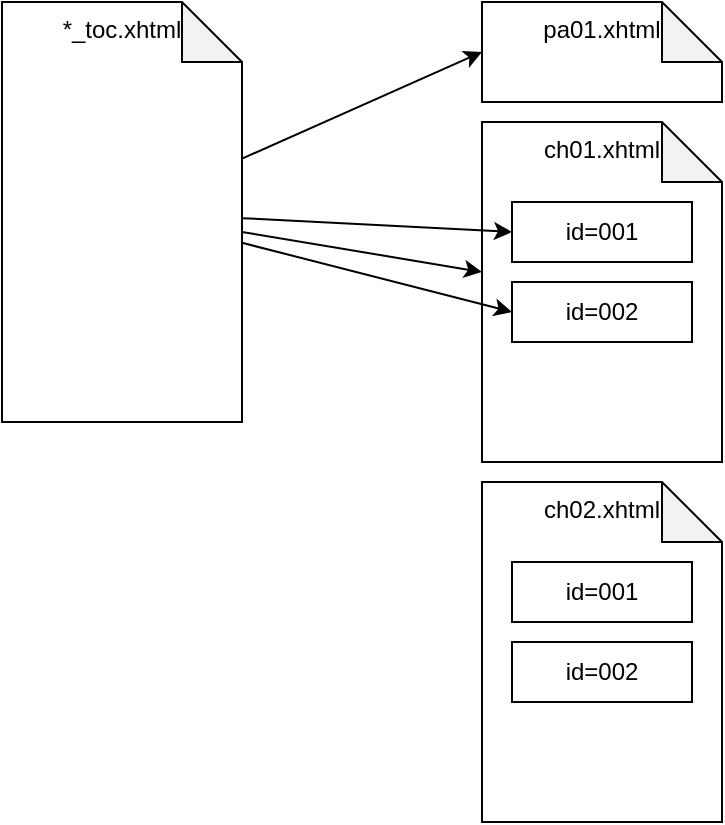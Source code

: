<mxfile>
    <diagram id="6p7jGDD_clOlefhtBcm2" name="ページ1">
        <mxGraphModel dx="642" dy="563" grid="1" gridSize="10" guides="1" tooltips="1" connect="1" arrows="1" fold="1" page="1" pageScale="1" pageWidth="827" pageHeight="1169" math="0" shadow="0">
            <root>
                <mxCell id="0"/>
                <mxCell id="1" parent="0"/>
                <mxCell id="2" value="ch01.xhtml" style="shape=note;whiteSpace=wrap;html=1;backgroundOutline=1;darkOpacity=0.05;verticalAlign=top;" vertex="1" parent="1">
                    <mxGeometry x="300" y="180" width="120" height="170" as="geometry"/>
                </mxCell>
                <mxCell id="3" value="id=001" style="rounded=0;whiteSpace=wrap;html=1;" vertex="1" parent="1">
                    <mxGeometry x="315" y="220" width="90" height="30" as="geometry"/>
                </mxCell>
                <mxCell id="4" value="id=002" style="rounded=0;whiteSpace=wrap;html=1;" vertex="1" parent="1">
                    <mxGeometry x="315" y="260" width="90" height="30" as="geometry"/>
                </mxCell>
                <mxCell id="5" value="pa01.xhtml" style="shape=note;whiteSpace=wrap;html=1;backgroundOutline=1;darkOpacity=0.05;verticalAlign=top;" vertex="1" parent="1">
                    <mxGeometry x="300" y="120" width="120" height="50" as="geometry"/>
                </mxCell>
                <mxCell id="6" value="ch02.xhtml" style="shape=note;whiteSpace=wrap;html=1;backgroundOutline=1;darkOpacity=0.05;verticalAlign=top;" vertex="1" parent="1">
                    <mxGeometry x="300" y="360" width="120" height="170" as="geometry"/>
                </mxCell>
                <mxCell id="7" value="id=001" style="rounded=0;whiteSpace=wrap;html=1;" vertex="1" parent="1">
                    <mxGeometry x="315" y="400" width="90" height="30" as="geometry"/>
                </mxCell>
                <mxCell id="8" value="id=002" style="rounded=0;whiteSpace=wrap;html=1;" vertex="1" parent="1">
                    <mxGeometry x="315" y="440" width="90" height="30" as="geometry"/>
                </mxCell>
                <mxCell id="10" style="edgeStyle=none;html=1;entryX=0;entryY=0.5;entryDx=0;entryDy=0;entryPerimeter=0;" edge="1" parent="1" source="9" target="5">
                    <mxGeometry relative="1" as="geometry"/>
                </mxCell>
                <mxCell id="11" style="edgeStyle=none;html=1;" edge="1" parent="1" source="9" target="2">
                    <mxGeometry relative="1" as="geometry"/>
                </mxCell>
                <mxCell id="12" style="edgeStyle=none;html=1;entryX=0;entryY=0.5;entryDx=0;entryDy=0;" edge="1" parent="1" source="9" target="3">
                    <mxGeometry relative="1" as="geometry"/>
                </mxCell>
                <mxCell id="13" style="edgeStyle=none;html=1;entryX=0;entryY=0.5;entryDx=0;entryDy=0;" edge="1" parent="1" source="9" target="4">
                    <mxGeometry relative="1" as="geometry"/>
                </mxCell>
                <mxCell id="9" value="*_toc.xhtml" style="shape=note;whiteSpace=wrap;html=1;backgroundOutline=1;darkOpacity=0.05;verticalAlign=top;" vertex="1" parent="1">
                    <mxGeometry x="60" y="120" width="120" height="210" as="geometry"/>
                </mxCell>
            </root>
        </mxGraphModel>
    </diagram>
</mxfile>